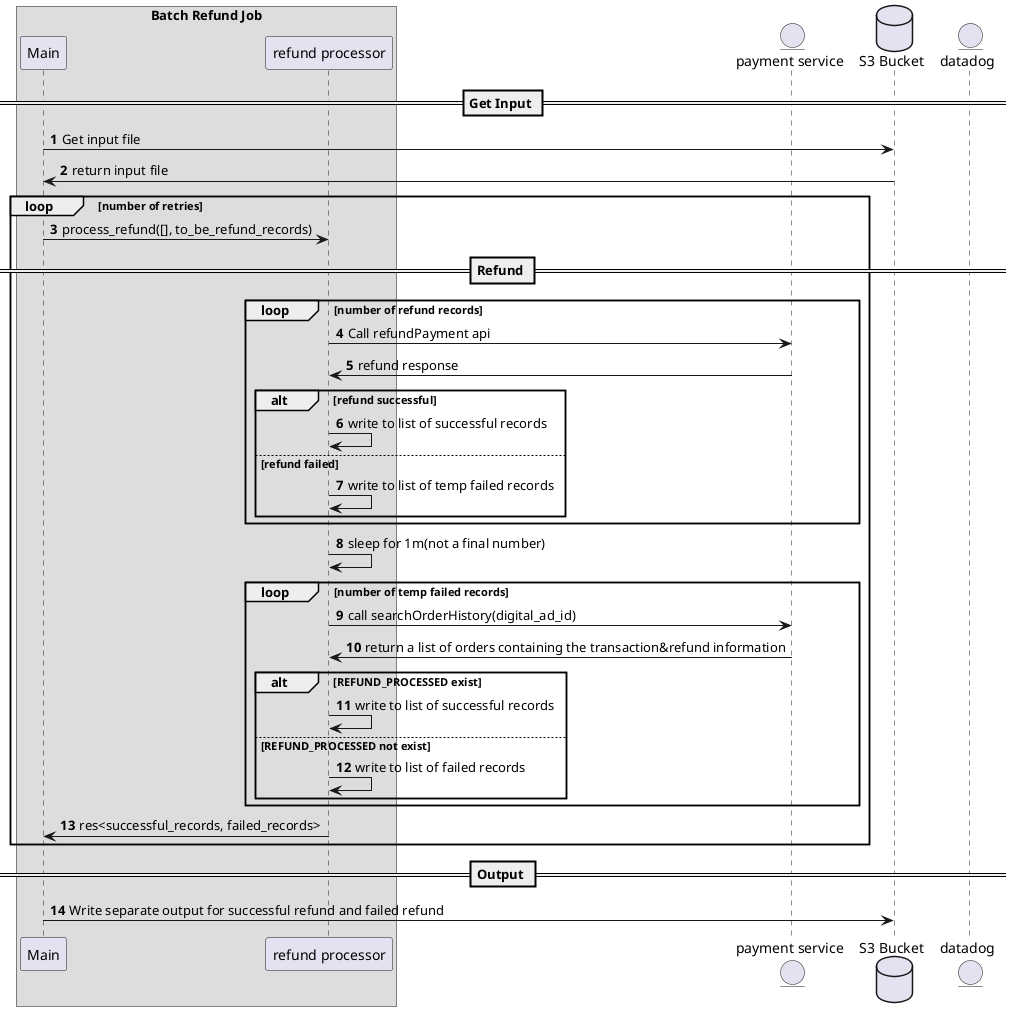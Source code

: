 @startuml

box Batch Refund Job
participant "Main"
participant "refund processor"
end box
entity "payment service"
database "S3 Bucket"
entity "datadog"

autonumber

== Get Input ==

"Main" -> "S3 Bucket": Get input file
"S3 Bucket" -> "Main": return input file

loop number of retries
"Main"->"refund processor": process_refund([], to_be_refund_records)
== Refund ==

loop number of refund records
"refund processor" -> "payment service": Call refundPayment api
"payment service" -> "refund processor": refund response

alt refund successful
"refund processor" -> "refund processor": write to list of successful records
else refund failed
"refund processor" -> "refund processor": write to list of temp failed records
end
end

"refund processor" -> "refund processor": sleep for 1m(not a final number)
loop number of temp failed records

"refund processor" -> "payment service": call searchOrderHistory(digital_ad_id)
"payment service" -> "refund processor": return a list of orders containing the transaction&refund information

alt REFUND_PROCESSED exist
"refund processor" -> "refund processor": write to list of successful records
else REFUND_PROCESSED not exist
"refund processor" -> "refund processor": write to list of failed records
end
end

"refund processor" -> "Main": res<successful_records, failed_records>

end
== Output ==
"Main" -> "S3 Bucket": Write separate output for successful refund and failed refund


@enduml
